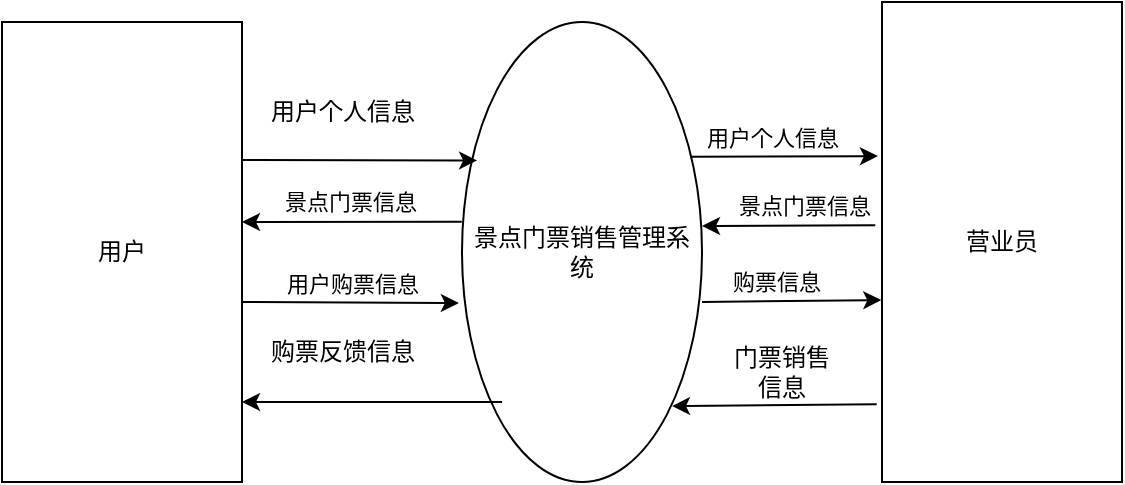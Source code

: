<mxfile version="22.1.11" type="device">
  <diagram name="第 1 页" id="D3BQe009vHcldcBDITee">
    <mxGraphModel dx="592" dy="360" grid="1" gridSize="10" guides="1" tooltips="1" connect="1" arrows="1" fold="1" page="1" pageScale="1" pageWidth="827" pageHeight="1169" math="0" shadow="0">
      <root>
        <mxCell id="0" />
        <mxCell id="1" parent="0" />
        <mxCell id="X75WPi0ZbdI8c19y51R8-2" value="用户" style="rounded=0;whiteSpace=wrap;html=1;" parent="1" vertex="1">
          <mxGeometry x="140" y="40" width="120" height="230" as="geometry" />
        </mxCell>
        <mxCell id="X75WPi0ZbdI8c19y51R8-3" value="景点门票销售管理系统" style="ellipse;whiteSpace=wrap;html=1;" parent="1" vertex="1">
          <mxGeometry x="370" y="40" width="120" height="230" as="geometry" />
        </mxCell>
        <mxCell id="X75WPi0ZbdI8c19y51R8-6" value="营业员" style="rounded=0;whiteSpace=wrap;html=1;" parent="1" vertex="1">
          <mxGeometry x="580" y="30" width="120" height="240" as="geometry" />
        </mxCell>
        <mxCell id="X75WPi0ZbdI8c19y51R8-8" value="" style="endArrow=classic;html=1;rounded=0;entryX=0.063;entryY=0.301;entryDx=0;entryDy=0;entryPerimeter=0;" parent="1" edge="1" target="X75WPi0ZbdI8c19y51R8-3">
          <mxGeometry width="50" height="50" relative="1" as="geometry">
            <mxPoint x="260" y="109" as="sourcePoint" />
            <mxPoint x="360" y="109" as="targetPoint" />
          </mxGeometry>
        </mxCell>
        <mxCell id="X75WPi0ZbdI8c19y51R8-9" value="" style="endArrow=classic;html=1;rounded=0;entryX=-0.013;entryY=0.611;entryDx=0;entryDy=0;entryPerimeter=0;" parent="1" edge="1" target="X75WPi0ZbdI8c19y51R8-3">
          <mxGeometry width="50" height="50" relative="1" as="geometry">
            <mxPoint x="260" y="180" as="sourcePoint" />
            <mxPoint x="360" y="180.5" as="targetPoint" />
          </mxGeometry>
        </mxCell>
        <mxCell id="X75WPi0ZbdI8c19y51R8-11" value="用户购票信息" style="edgeLabel;html=1;align=center;verticalAlign=middle;resizable=0;points=[];" parent="X75WPi0ZbdI8c19y51R8-9" vertex="1" connectable="0">
          <mxGeometry x="0.133" y="8" relative="1" as="geometry">
            <mxPoint x="-7" y="-2" as="offset" />
          </mxGeometry>
        </mxCell>
        <mxCell id="X75WPi0ZbdI8c19y51R8-10" value="用户个人信息" style="text;html=1;align=center;verticalAlign=middle;resizable=0;points=[];autosize=1;strokeColor=none;fillColor=none;" parent="1" vertex="1">
          <mxGeometry x="260" y="70" width="100" height="30" as="geometry" />
        </mxCell>
        <mxCell id="X75WPi0ZbdI8c19y51R8-14" value="" style="endArrow=classic;html=1;rounded=0;exitX=-0.001;exitY=0.434;exitDx=0;exitDy=0;exitPerimeter=0;" parent="1" edge="1" source="X75WPi0ZbdI8c19y51R8-3">
          <mxGeometry width="50" height="50" relative="1" as="geometry">
            <mxPoint x="360" y="140" as="sourcePoint" />
            <mxPoint x="260" y="140" as="targetPoint" />
          </mxGeometry>
        </mxCell>
        <mxCell id="X75WPi0ZbdI8c19y51R8-16" value="景点门票信息" style="edgeLabel;html=1;align=center;verticalAlign=middle;resizable=0;points=[];" parent="X75WPi0ZbdI8c19y51R8-14" vertex="1" connectable="0">
          <mxGeometry x="0.127" y="-6" relative="1" as="geometry">
            <mxPoint x="6" y="-4" as="offset" />
          </mxGeometry>
        </mxCell>
        <mxCell id="X75WPi0ZbdI8c19y51R8-18" value="" style="endArrow=classic;html=1;rounded=0;exitX=0.167;exitY=0.826;exitDx=0;exitDy=0;exitPerimeter=0;" parent="1" edge="1" source="X75WPi0ZbdI8c19y51R8-3">
          <mxGeometry width="50" height="50" relative="1" as="geometry">
            <mxPoint x="350" y="230" as="sourcePoint" />
            <mxPoint x="260" y="230" as="targetPoint" />
          </mxGeometry>
        </mxCell>
        <mxCell id="X75WPi0ZbdI8c19y51R8-19" value="购票反馈信息" style="text;html=1;align=center;verticalAlign=middle;resizable=0;points=[];autosize=1;strokeColor=none;fillColor=none;" parent="1" vertex="1">
          <mxGeometry x="260" y="190" width="100" height="30" as="geometry" />
        </mxCell>
        <mxCell id="X75WPi0ZbdI8c19y51R8-21" value="" style="endArrow=classic;html=1;rounded=0;entryX=-0.017;entryY=0.321;entryDx=0;entryDy=0;entryPerimeter=0;exitX=0.951;exitY=0.293;exitDx=0;exitDy=0;exitPerimeter=0;" parent="1" target="X75WPi0ZbdI8c19y51R8-6" edge="1" source="X75WPi0ZbdI8c19y51R8-3">
          <mxGeometry width="50" height="50" relative="1" as="geometry">
            <mxPoint x="490" y="109" as="sourcePoint" />
            <mxPoint x="570" y="109" as="targetPoint" />
          </mxGeometry>
        </mxCell>
        <mxCell id="X75WPi0ZbdI8c19y51R8-23" value="用户个人信息" style="edgeLabel;html=1;align=center;verticalAlign=middle;resizable=0;points=[];" parent="X75WPi0ZbdI8c19y51R8-21" vertex="1" connectable="0">
          <mxGeometry x="-0.133" relative="1" as="geometry">
            <mxPoint y="-9" as="offset" />
          </mxGeometry>
        </mxCell>
        <mxCell id="X75WPi0ZbdI8c19y51R8-24" value="" style="endArrow=classic;html=1;rounded=0;exitX=-0.028;exitY=0.465;exitDx=0;exitDy=0;exitPerimeter=0;" parent="1" source="X75WPi0ZbdI8c19y51R8-6" edge="1">
          <mxGeometry width="50" height="50" relative="1" as="geometry">
            <mxPoint x="560" y="140" as="sourcePoint" />
            <mxPoint x="490" y="142" as="targetPoint" />
          </mxGeometry>
        </mxCell>
        <mxCell id="X75WPi0ZbdI8c19y51R8-25" value="景点门票信息" style="edgeLabel;html=1;align=center;verticalAlign=middle;resizable=0;points=[];" parent="X75WPi0ZbdI8c19y51R8-24" vertex="1" connectable="0">
          <mxGeometry x="-0.305" y="-1" relative="1" as="geometry">
            <mxPoint x="-6" y="-9" as="offset" />
          </mxGeometry>
        </mxCell>
        <mxCell id="X75WPi0ZbdI8c19y51R8-26" value="" style="endArrow=classic;html=1;rounded=0;entryX=-0.003;entryY=0.621;entryDx=0;entryDy=0;entryPerimeter=0;" parent="1" target="X75WPi0ZbdI8c19y51R8-6" edge="1">
          <mxGeometry width="50" height="50" relative="1" as="geometry">
            <mxPoint x="490" y="180" as="sourcePoint" />
            <mxPoint x="570" y="180" as="targetPoint" />
          </mxGeometry>
        </mxCell>
        <mxCell id="X75WPi0ZbdI8c19y51R8-27" value="购票信息" style="edgeLabel;html=1;align=center;verticalAlign=middle;resizable=0;points=[];" parent="X75WPi0ZbdI8c19y51R8-26" vertex="1" connectable="0">
          <mxGeometry x="-0.183" y="3" relative="1" as="geometry">
            <mxPoint y="-7" as="offset" />
          </mxGeometry>
        </mxCell>
        <mxCell id="Usz6SnegGL2PP18I5uHc-3" value="" style="endArrow=classic;html=1;rounded=0;exitX=-0.022;exitY=0.838;exitDx=0;exitDy=0;exitPerimeter=0;entryX=0.875;entryY=0.835;entryDx=0;entryDy=0;entryPerimeter=0;" edge="1" parent="1" source="X75WPi0ZbdI8c19y51R8-6" target="X75WPi0ZbdI8c19y51R8-3">
          <mxGeometry width="50" height="50" relative="1" as="geometry">
            <mxPoint x="430" y="150" as="sourcePoint" />
            <mxPoint x="480" y="100" as="targetPoint" />
          </mxGeometry>
        </mxCell>
        <mxCell id="Usz6SnegGL2PP18I5uHc-4" value="门票销售信息" style="text;html=1;strokeColor=none;fillColor=none;align=center;verticalAlign=middle;whiteSpace=wrap;rounded=0;" vertex="1" parent="1">
          <mxGeometry x="500" y="200" width="60" height="30" as="geometry" />
        </mxCell>
      </root>
    </mxGraphModel>
  </diagram>
</mxfile>
